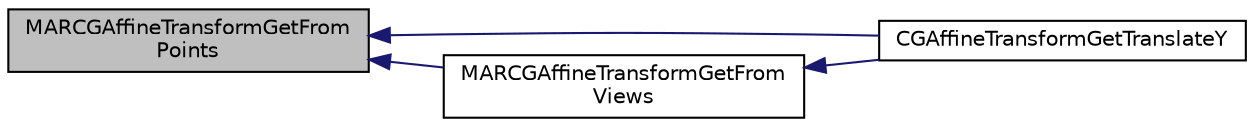 digraph "MARCGAffineTransformGetFromPoints"
{
  edge [fontname="Helvetica",fontsize="10",labelfontname="Helvetica",labelfontsize="10"];
  node [fontname="Helvetica",fontsize="10",shape=record];
  rankdir="LR";
  Node100 [label="MARCGAffineTransformGetFrom\lPoints",height=0.2,width=0.4,color="black", fillcolor="grey75", style="filled", fontcolor="black"];
  Node100 -> Node101 [dir="back",color="midnightblue",fontsize="10",style="solid",fontname="Helvetica"];
  Node101 [label="CGAffineTransformGetTranslateY",height=0.2,width=0.4,color="black", fillcolor="white", style="filled",URL="$_m_a_r_c_g_utilities_8h.html#a2d1b84596a6959a01e0cf4acdb7e8170",tooltip="Get the transform&#39;s translate.y "];
  Node100 -> Node102 [dir="back",color="midnightblue",fontsize="10",style="solid",fontname="Helvetica"];
  Node102 [label="MARCGAffineTransformGetFrom\lViews",height=0.2,width=0.4,color="black", fillcolor="white", style="filled",URL="$_m_a_r_c_g_utilities_8m.html#ab03543ff5154cc939f835787a1f7a901",tooltip="Get the transform which can converts a point from the coordinate system of a given view to another..."];
  Node102 -> Node101 [dir="back",color="midnightblue",fontsize="10",style="solid",fontname="Helvetica"];
}
